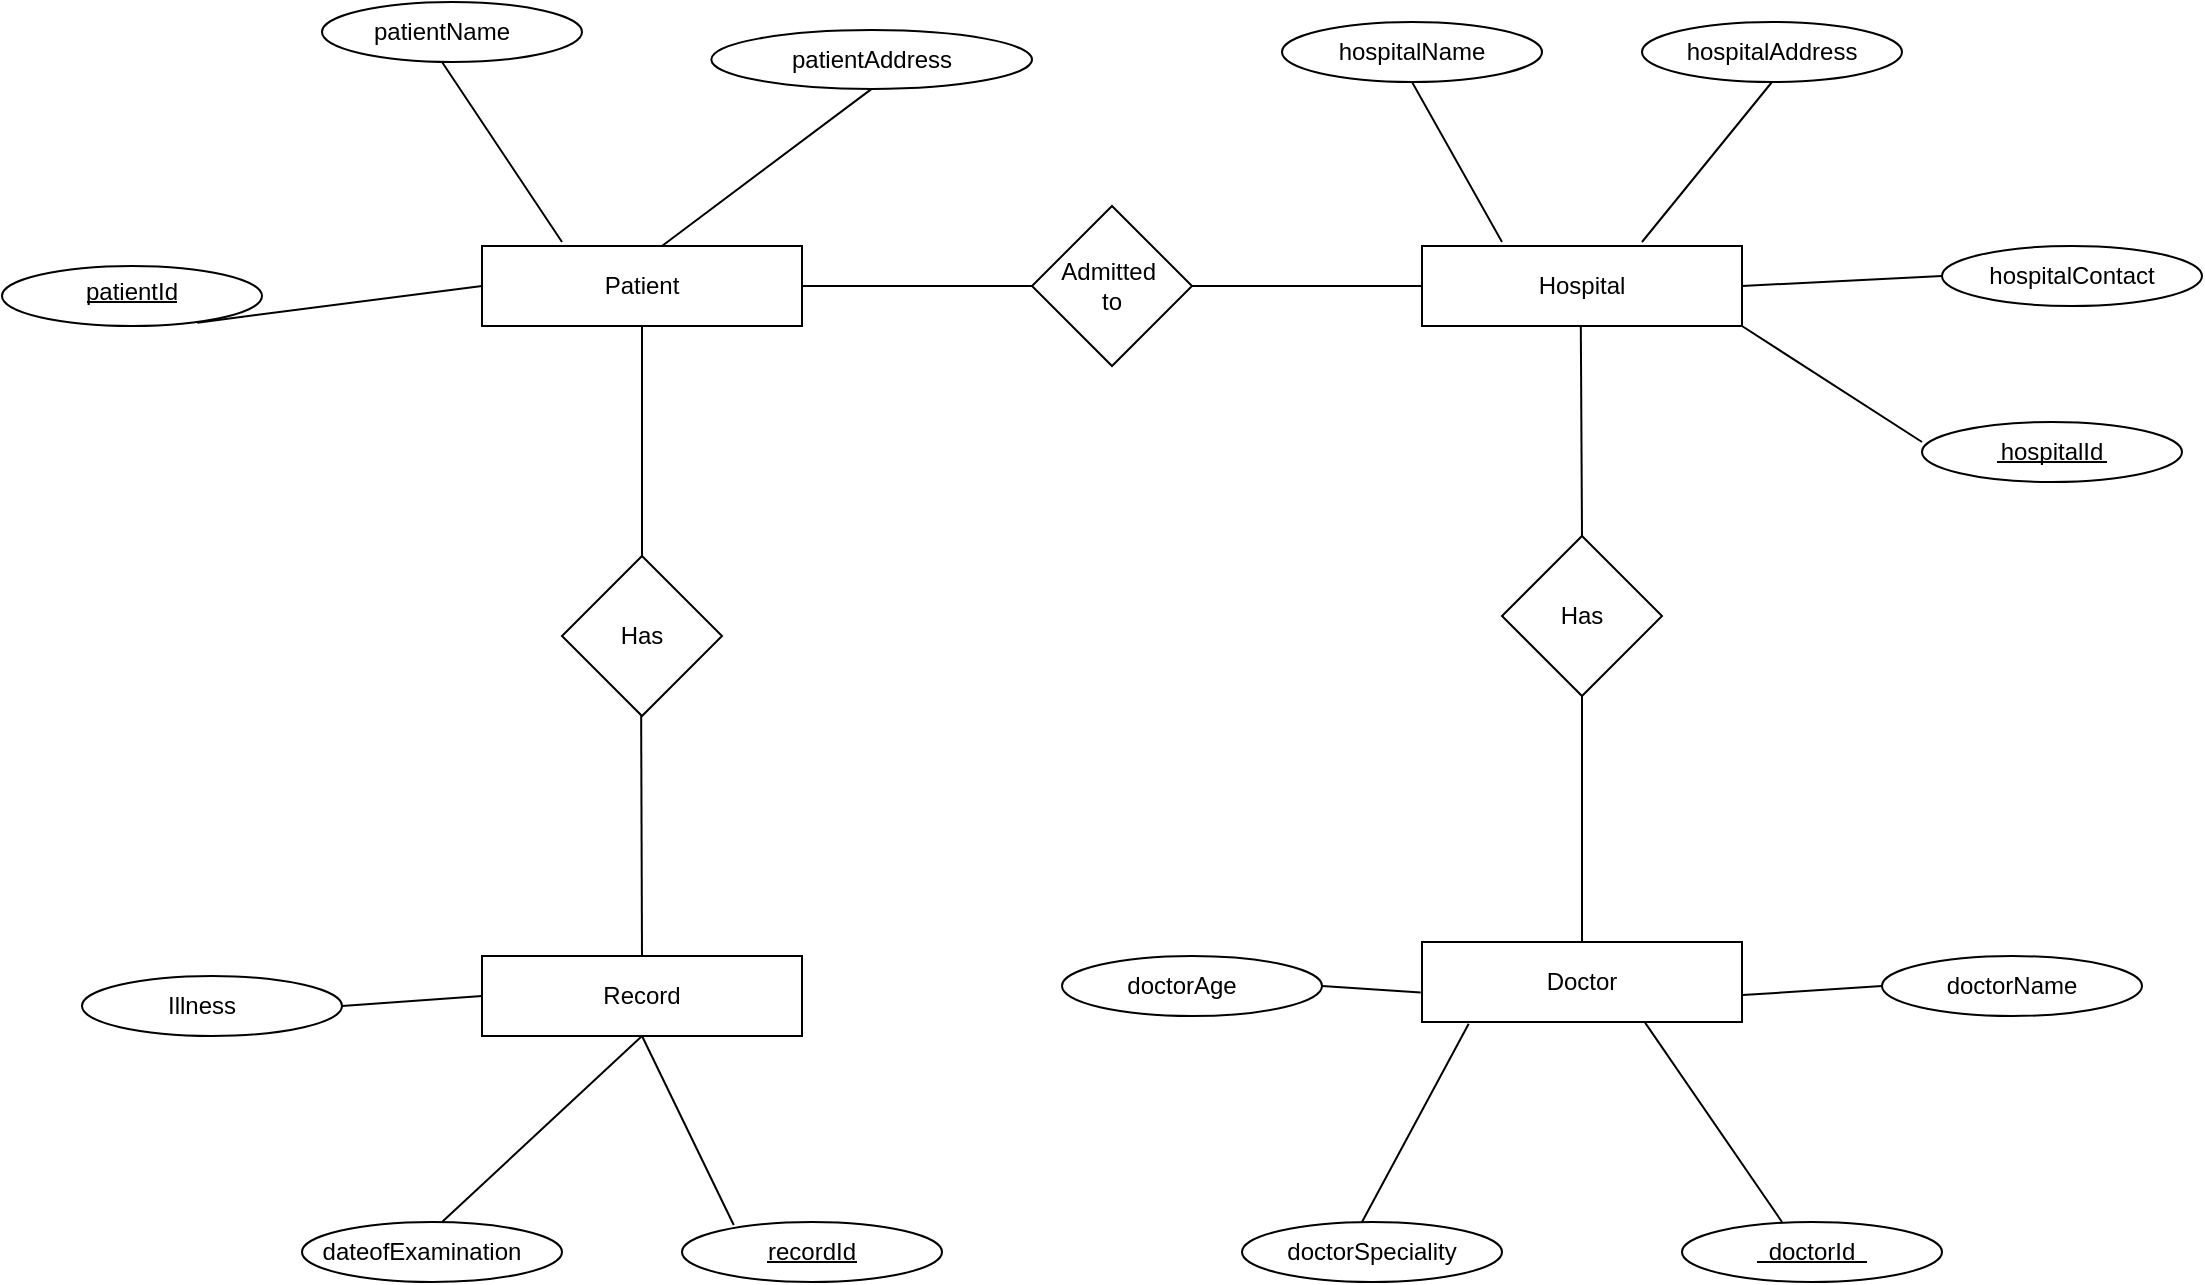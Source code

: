 <mxfile version="21.8.2" type="device">
  <diagram id="R2lEEEUBdFMjLlhIrx00" name="Page-1">
    <mxGraphModel dx="800" dy="484" grid="1" gridSize="10" guides="1" tooltips="1" connect="1" arrows="1" fold="1" page="1" pageScale="1" pageWidth="1169" pageHeight="1654" math="0" shadow="0" extFonts="Permanent Marker^https://fonts.googleapis.com/css?family=Permanent+Marker">
      <root>
        <mxCell id="0" />
        <mxCell id="1" parent="0" />
        <mxCell id="BXt3OGdWm3VDRnBnPt4F-21" value="" style="group" vertex="1" connectable="0" parent="1">
          <mxGeometry x="740" y="432" width="160" height="40" as="geometry" />
        </mxCell>
        <mxCell id="BXt3OGdWm3VDRnBnPt4F-3" value="" style="rounded=0;whiteSpace=wrap;html=1;" vertex="1" parent="BXt3OGdWm3VDRnBnPt4F-21">
          <mxGeometry width="160" height="40" as="geometry" />
        </mxCell>
        <mxCell id="BXt3OGdWm3VDRnBnPt4F-13" value="Hospital" style="text;html=1;strokeColor=none;fillColor=none;align=center;verticalAlign=middle;whiteSpace=wrap;rounded=0;" vertex="1" parent="BXt3OGdWm3VDRnBnPt4F-21">
          <mxGeometry x="50" y="5" width="60" height="30" as="geometry" />
        </mxCell>
        <mxCell id="BXt3OGdWm3VDRnBnPt4F-22" value="" style="group" vertex="1" connectable="0" parent="1">
          <mxGeometry x="270" y="432" width="160" height="40" as="geometry" />
        </mxCell>
        <mxCell id="BXt3OGdWm3VDRnBnPt4F-1" value="" style="rounded=0;whiteSpace=wrap;html=1;" vertex="1" parent="BXt3OGdWm3VDRnBnPt4F-22">
          <mxGeometry width="160" height="40" as="geometry" />
        </mxCell>
        <mxCell id="BXt3OGdWm3VDRnBnPt4F-10" value="Patient" style="text;html=1;strokeColor=none;fillColor=none;align=center;verticalAlign=middle;whiteSpace=wrap;rounded=0;" vertex="1" parent="BXt3OGdWm3VDRnBnPt4F-22">
          <mxGeometry x="50" y="5" width="60" height="30" as="geometry" />
        </mxCell>
        <mxCell id="BXt3OGdWm3VDRnBnPt4F-23" value="" style="group" vertex="1" connectable="0" parent="1">
          <mxGeometry x="270" y="787" width="160" height="40" as="geometry" />
        </mxCell>
        <mxCell id="BXt3OGdWm3VDRnBnPt4F-6" value="" style="rounded=0;whiteSpace=wrap;html=1;" vertex="1" parent="BXt3OGdWm3VDRnBnPt4F-23">
          <mxGeometry width="160" height="40" as="geometry" />
        </mxCell>
        <mxCell id="BXt3OGdWm3VDRnBnPt4F-11" value="Record" style="text;html=1;strokeColor=none;fillColor=none;align=center;verticalAlign=middle;whiteSpace=wrap;rounded=0;" vertex="1" parent="BXt3OGdWm3VDRnBnPt4F-23">
          <mxGeometry x="50" y="5" width="60" height="30" as="geometry" />
        </mxCell>
        <mxCell id="BXt3OGdWm3VDRnBnPt4F-24" value="" style="group" vertex="1" connectable="0" parent="1">
          <mxGeometry x="740" y="780" width="160" height="40" as="geometry" />
        </mxCell>
        <mxCell id="BXt3OGdWm3VDRnBnPt4F-7" value="" style="rounded=0;whiteSpace=wrap;html=1;" vertex="1" parent="BXt3OGdWm3VDRnBnPt4F-24">
          <mxGeometry width="160" height="40" as="geometry" />
        </mxCell>
        <mxCell id="BXt3OGdWm3VDRnBnPt4F-12" value="Doctor" style="text;html=1;strokeColor=none;fillColor=none;align=center;verticalAlign=middle;whiteSpace=wrap;rounded=0;" vertex="1" parent="BXt3OGdWm3VDRnBnPt4F-24">
          <mxGeometry x="50" y="5" width="60" height="30" as="geometry" />
        </mxCell>
        <mxCell id="BXt3OGdWm3VDRnBnPt4F-25" value="" style="group" vertex="1" connectable="0" parent="1">
          <mxGeometry x="545" y="412" width="80" height="80" as="geometry" />
        </mxCell>
        <mxCell id="BXt3OGdWm3VDRnBnPt4F-30" value="" style="group" vertex="1" connectable="0" parent="BXt3OGdWm3VDRnBnPt4F-25">
          <mxGeometry width="80" height="80" as="geometry" />
        </mxCell>
        <mxCell id="BXt3OGdWm3VDRnBnPt4F-4" value="" style="rhombus;whiteSpace=wrap;html=1;" vertex="1" parent="BXt3OGdWm3VDRnBnPt4F-30">
          <mxGeometry width="80" height="80" as="geometry" />
        </mxCell>
        <mxCell id="BXt3OGdWm3VDRnBnPt4F-28" value="Admitted&amp;nbsp;&lt;br&gt;to" style="text;html=1;strokeColor=none;fillColor=none;align=center;verticalAlign=middle;whiteSpace=wrap;rounded=0;" vertex="1" parent="BXt3OGdWm3VDRnBnPt4F-30">
          <mxGeometry x="10" y="25" width="60" height="30" as="geometry" />
        </mxCell>
        <mxCell id="BXt3OGdWm3VDRnBnPt4F-26" value="" style="group" vertex="1" connectable="0" parent="1">
          <mxGeometry x="310" y="472" width="80" height="195" as="geometry" />
        </mxCell>
        <mxCell id="BXt3OGdWm3VDRnBnPt4F-5" value="" style="rhombus;whiteSpace=wrap;html=1;" vertex="1" parent="BXt3OGdWm3VDRnBnPt4F-26">
          <mxGeometry y="115" width="80" height="80" as="geometry" />
        </mxCell>
        <mxCell id="BXt3OGdWm3VDRnBnPt4F-14" value="" style="endArrow=none;html=1;rounded=0;exitX=0.5;exitY=0;exitDx=0;exitDy=0;" edge="1" parent="BXt3OGdWm3VDRnBnPt4F-26" source="BXt3OGdWm3VDRnBnPt4F-5">
          <mxGeometry width="50" height="50" relative="1" as="geometry">
            <mxPoint x="40" y="108" as="sourcePoint" />
            <mxPoint x="40" as="targetPoint" />
          </mxGeometry>
        </mxCell>
        <mxCell id="BXt3OGdWm3VDRnBnPt4F-16" value="" style="endArrow=none;html=1;rounded=0;exitX=0.5;exitY=0;exitDx=0;exitDy=0;" edge="1" parent="BXt3OGdWm3VDRnBnPt4F-26" source="BXt3OGdWm3VDRnBnPt4F-6">
          <mxGeometry width="50" height="50" relative="1" as="geometry">
            <mxPoint x="40" y="278" as="sourcePoint" />
            <mxPoint x="39.58" y="195" as="targetPoint" />
          </mxGeometry>
        </mxCell>
        <mxCell id="BXt3OGdWm3VDRnBnPt4F-31" value="Has" style="text;html=1;strokeColor=none;fillColor=none;align=center;verticalAlign=middle;whiteSpace=wrap;rounded=0;" vertex="1" parent="BXt3OGdWm3VDRnBnPt4F-26">
          <mxGeometry x="10" y="140" width="60" height="30" as="geometry" />
        </mxCell>
        <mxCell id="BXt3OGdWm3VDRnBnPt4F-27" value="" style="group" vertex="1" connectable="0" parent="1">
          <mxGeometry x="780" y="472" width="80" height="185" as="geometry" />
        </mxCell>
        <mxCell id="BXt3OGdWm3VDRnBnPt4F-35" value="" style="group" vertex="1" connectable="0" parent="BXt3OGdWm3VDRnBnPt4F-27">
          <mxGeometry width="80" height="185" as="geometry" />
        </mxCell>
        <mxCell id="BXt3OGdWm3VDRnBnPt4F-8" value="" style="rhombus;whiteSpace=wrap;html=1;" vertex="1" parent="BXt3OGdWm3VDRnBnPt4F-35">
          <mxGeometry y="105" width="80" height="80" as="geometry" />
        </mxCell>
        <mxCell id="BXt3OGdWm3VDRnBnPt4F-17" value="" style="endArrow=none;html=1;rounded=0;exitX=0.5;exitY=0;exitDx=0;exitDy=0;" edge="1" parent="BXt3OGdWm3VDRnBnPt4F-35" source="BXt3OGdWm3VDRnBnPt4F-8">
          <mxGeometry width="50" height="50" relative="1" as="geometry">
            <mxPoint x="50" y="98" as="sourcePoint" />
            <mxPoint x="39.41" as="targetPoint" />
          </mxGeometry>
        </mxCell>
        <mxCell id="BXt3OGdWm3VDRnBnPt4F-18" value="" style="endArrow=none;html=1;rounded=0;exitX=0.5;exitY=0;exitDx=0;exitDy=0;entryX=0.5;entryY=1;entryDx=0;entryDy=0;" edge="1" parent="BXt3OGdWm3VDRnBnPt4F-35" source="BXt3OGdWm3VDRnBnPt4F-7" target="BXt3OGdWm3VDRnBnPt4F-8">
          <mxGeometry width="50" height="50" relative="1" as="geometry">
            <mxPoint x="820.29" y="772" as="sourcePoint" />
            <mxPoint x="819.7" y="667" as="targetPoint" />
          </mxGeometry>
        </mxCell>
        <mxCell id="BXt3OGdWm3VDRnBnPt4F-32" value="Has" style="text;html=1;strokeColor=none;fillColor=none;align=center;verticalAlign=middle;whiteSpace=wrap;rounded=0;" vertex="1" parent="BXt3OGdWm3VDRnBnPt4F-35">
          <mxGeometry x="10" y="130" width="60" height="30" as="geometry" />
        </mxCell>
        <mxCell id="BXt3OGdWm3VDRnBnPt4F-19" value="" style="endArrow=none;html=1;rounded=0;exitX=0;exitY=0.5;exitDx=0;exitDy=0;entryX=1;entryY=0.5;entryDx=0;entryDy=0;" edge="1" parent="1" source="BXt3OGdWm3VDRnBnPt4F-4" target="BXt3OGdWm3VDRnBnPt4F-1">
          <mxGeometry width="50" height="50" relative="1" as="geometry">
            <mxPoint x="460.59" y="555" as="sourcePoint" />
            <mxPoint x="460.0" y="450" as="targetPoint" />
          </mxGeometry>
        </mxCell>
        <mxCell id="BXt3OGdWm3VDRnBnPt4F-20" value="" style="endArrow=none;html=1;rounded=0;exitX=0;exitY=0.5;exitDx=0;exitDy=0;entryX=1;entryY=0.5;entryDx=0;entryDy=0;" edge="1" parent="1" source="BXt3OGdWm3VDRnBnPt4F-3" target="BXt3OGdWm3VDRnBnPt4F-4">
          <mxGeometry width="50" height="50" relative="1" as="geometry">
            <mxPoint x="625.59" y="555" as="sourcePoint" />
            <mxPoint x="660" y="480" as="targetPoint" />
          </mxGeometry>
        </mxCell>
        <mxCell id="BXt3OGdWm3VDRnBnPt4F-40" value="" style="ellipse;whiteSpace=wrap;html=1;" vertex="1" parent="1">
          <mxGeometry x="670" y="320" width="130" height="30" as="geometry" />
        </mxCell>
        <mxCell id="BXt3OGdWm3VDRnBnPt4F-41" value="" style="ellipse;whiteSpace=wrap;html=1;" vertex="1" parent="1">
          <mxGeometry x="850" y="320" width="130" height="30" as="geometry" />
        </mxCell>
        <mxCell id="BXt3OGdWm3VDRnBnPt4F-42" value="" style="ellipse;whiteSpace=wrap;html=1;" vertex="1" parent="1">
          <mxGeometry x="1000" y="432" width="130" height="30" as="geometry" />
        </mxCell>
        <mxCell id="BXt3OGdWm3VDRnBnPt4F-43" value="" style="ellipse;whiteSpace=wrap;html=1;" vertex="1" parent="1">
          <mxGeometry x="970" y="787" width="130" height="30" as="geometry" />
        </mxCell>
        <mxCell id="BXt3OGdWm3VDRnBnPt4F-44" value="" style="ellipse;whiteSpace=wrap;html=1;" vertex="1" parent="1">
          <mxGeometry x="650" y="920" width="130" height="30" as="geometry" />
        </mxCell>
        <mxCell id="BXt3OGdWm3VDRnBnPt4F-45" value="" style="ellipse;whiteSpace=wrap;html=1;" vertex="1" parent="1">
          <mxGeometry x="870" y="920" width="130" height="30" as="geometry" />
        </mxCell>
        <mxCell id="BXt3OGdWm3VDRnBnPt4F-46" value="" style="ellipse;whiteSpace=wrap;html=1;" vertex="1" parent="1">
          <mxGeometry x="70" y="797" width="130" height="30" as="geometry" />
        </mxCell>
        <mxCell id="BXt3OGdWm3VDRnBnPt4F-47" value="" style="ellipse;whiteSpace=wrap;html=1;" vertex="1" parent="1">
          <mxGeometry x="180" y="920" width="130" height="30" as="geometry" />
        </mxCell>
        <mxCell id="BXt3OGdWm3VDRnBnPt4F-48" value="" style="ellipse;whiteSpace=wrap;html=1;" vertex="1" parent="1">
          <mxGeometry x="370" y="920" width="130" height="30" as="geometry" />
        </mxCell>
        <mxCell id="BXt3OGdWm3VDRnBnPt4F-54" value="hospitalName" style="text;html=1;strokeColor=none;fillColor=none;align=center;verticalAlign=middle;whiteSpace=wrap;rounded=0;" vertex="1" parent="1">
          <mxGeometry x="705" y="320" width="60" height="30" as="geometry" />
        </mxCell>
        <mxCell id="BXt3OGdWm3VDRnBnPt4F-55" value="hospitalAddress" style="text;html=1;strokeColor=none;fillColor=none;align=center;verticalAlign=middle;whiteSpace=wrap;rounded=0;" vertex="1" parent="1">
          <mxGeometry x="885" y="320" width="60" height="30" as="geometry" />
        </mxCell>
        <mxCell id="BXt3OGdWm3VDRnBnPt4F-56" value="hospitalContact" style="text;html=1;strokeColor=none;fillColor=none;align=center;verticalAlign=middle;whiteSpace=wrap;rounded=0;" vertex="1" parent="1">
          <mxGeometry x="1035" y="432" width="60" height="30" as="geometry" />
        </mxCell>
        <mxCell id="BXt3OGdWm3VDRnBnPt4F-57" value="doctorName" style="text;html=1;strokeColor=none;fillColor=none;align=center;verticalAlign=middle;whiteSpace=wrap;rounded=0;" vertex="1" parent="1">
          <mxGeometry x="1005" y="787" width="60" height="30" as="geometry" />
        </mxCell>
        <mxCell id="BXt3OGdWm3VDRnBnPt4F-58" value="doctorId" style="text;html=1;strokeColor=none;fillColor=none;align=center;verticalAlign=middle;whiteSpace=wrap;rounded=0;" vertex="1" parent="1">
          <mxGeometry x="905" y="920" width="60" height="30" as="geometry" />
        </mxCell>
        <mxCell id="BXt3OGdWm3VDRnBnPt4F-59" value="doctorSpeciality" style="text;html=1;strokeColor=none;fillColor=none;align=center;verticalAlign=middle;whiteSpace=wrap;rounded=0;" vertex="1" parent="1">
          <mxGeometry x="685" y="920" width="60" height="30" as="geometry" />
        </mxCell>
        <mxCell id="BXt3OGdWm3VDRnBnPt4F-60" value="" style="ellipse;whiteSpace=wrap;html=1;" vertex="1" parent="1">
          <mxGeometry x="560" y="787" width="130" height="30" as="geometry" />
        </mxCell>
        <mxCell id="BXt3OGdWm3VDRnBnPt4F-61" value="doctorAge" style="text;html=1;strokeColor=none;fillColor=none;align=center;verticalAlign=middle;whiteSpace=wrap;rounded=0;" vertex="1" parent="1">
          <mxGeometry x="590" y="787" width="60" height="30" as="geometry" />
        </mxCell>
        <mxCell id="BXt3OGdWm3VDRnBnPt4F-62" value="recordId" style="text;html=1;strokeColor=none;fillColor=none;align=center;verticalAlign=middle;whiteSpace=wrap;rounded=0;" vertex="1" parent="1">
          <mxGeometry x="405" y="920" width="60" height="30" as="geometry" />
        </mxCell>
        <mxCell id="BXt3OGdWm3VDRnBnPt4F-63" value="dateofExamination" style="text;html=1;strokeColor=none;fillColor=none;align=center;verticalAlign=middle;whiteSpace=wrap;rounded=0;" vertex="1" parent="1">
          <mxGeometry x="210" y="920" width="60" height="30" as="geometry" />
        </mxCell>
        <mxCell id="BXt3OGdWm3VDRnBnPt4F-64" value="Illness" style="text;html=1;strokeColor=none;fillColor=none;align=center;verticalAlign=middle;whiteSpace=wrap;rounded=0;" vertex="1" parent="1">
          <mxGeometry x="100" y="797" width="60" height="30" as="geometry" />
        </mxCell>
        <mxCell id="BXt3OGdWm3VDRnBnPt4F-68" value="" style="endArrow=none;html=1;rounded=0;entryX=0.5;entryY=1;entryDx=0;entryDy=0;" edge="1" parent="1" target="BXt3OGdWm3VDRnBnPt4F-54">
          <mxGeometry width="50" height="50" relative="1" as="geometry">
            <mxPoint x="780" y="430" as="sourcePoint" />
            <mxPoint x="820" y="380" as="targetPoint" />
          </mxGeometry>
        </mxCell>
        <mxCell id="BXt3OGdWm3VDRnBnPt4F-69" value="" style="endArrow=none;html=1;rounded=0;entryX=0.5;entryY=1;entryDx=0;entryDy=0;" edge="1" parent="1" target="BXt3OGdWm3VDRnBnPt4F-55">
          <mxGeometry width="50" height="50" relative="1" as="geometry">
            <mxPoint x="850" y="430" as="sourcePoint" />
            <mxPoint x="900" y="380" as="targetPoint" />
          </mxGeometry>
        </mxCell>
        <mxCell id="BXt3OGdWm3VDRnBnPt4F-70" value="" style="endArrow=none;html=1;rounded=0;exitX=1;exitY=0.5;exitDx=0;exitDy=0;entryX=0;entryY=0.5;entryDx=0;entryDy=0;" edge="1" parent="1" source="BXt3OGdWm3VDRnBnPt4F-3" target="BXt3OGdWm3VDRnBnPt4F-42">
          <mxGeometry width="50" height="50" relative="1" as="geometry">
            <mxPoint x="900" y="460" as="sourcePoint" />
            <mxPoint x="1000" y="440" as="targetPoint" />
          </mxGeometry>
        </mxCell>
        <mxCell id="BXt3OGdWm3VDRnBnPt4F-71" value="" style="endArrow=none;html=1;rounded=0;entryX=0.146;entryY=1.022;entryDx=0;entryDy=0;entryPerimeter=0;" edge="1" parent="1" target="BXt3OGdWm3VDRnBnPt4F-7">
          <mxGeometry width="50" height="50" relative="1" as="geometry">
            <mxPoint x="710" y="920" as="sourcePoint" />
            <mxPoint x="761" y="823" as="targetPoint" />
          </mxGeometry>
        </mxCell>
        <mxCell id="BXt3OGdWm3VDRnBnPt4F-72" value="" style="endArrow=none;html=1;rounded=0;entryX=0.697;entryY=1.008;entryDx=0;entryDy=0;entryPerimeter=0;exitX=0.25;exitY=0;exitDx=0;exitDy=0;" edge="1" parent="1" source="BXt3OGdWm3VDRnBnPt4F-58" target="BXt3OGdWm3VDRnBnPt4F-7">
          <mxGeometry width="50" height="50" relative="1" as="geometry">
            <mxPoint x="840" y="900" as="sourcePoint" />
            <mxPoint x="890" y="850" as="targetPoint" />
          </mxGeometry>
        </mxCell>
        <mxCell id="BXt3OGdWm3VDRnBnPt4F-74" value="" style="endArrow=none;html=1;rounded=0;entryX=0;entryY=0.5;entryDx=0;entryDy=0;exitX=1.002;exitY=0.664;exitDx=0;exitDy=0;exitPerimeter=0;" edge="1" parent="1" source="BXt3OGdWm3VDRnBnPt4F-7" target="BXt3OGdWm3VDRnBnPt4F-43">
          <mxGeometry width="50" height="50" relative="1" as="geometry">
            <mxPoint x="930" y="880" as="sourcePoint" />
            <mxPoint x="980" y="830" as="targetPoint" />
          </mxGeometry>
        </mxCell>
        <mxCell id="BXt3OGdWm3VDRnBnPt4F-75" value="" style="endArrow=none;html=1;rounded=0;entryX=-0.004;entryY=0.63;entryDx=0;entryDy=0;entryPerimeter=0;exitX=1;exitY=0.5;exitDx=0;exitDy=0;" edge="1" parent="1" source="BXt3OGdWm3VDRnBnPt4F-60" target="BXt3OGdWm3VDRnBnPt4F-7">
          <mxGeometry width="50" height="50" relative="1" as="geometry">
            <mxPoint x="680" y="860" as="sourcePoint" />
            <mxPoint x="730" y="810" as="targetPoint" />
          </mxGeometry>
        </mxCell>
        <mxCell id="BXt3OGdWm3VDRnBnPt4F-76" value="" style="endArrow=none;html=1;rounded=0;entryX=0;entryY=0.5;entryDx=0;entryDy=0;exitX=1;exitY=0.5;exitDx=0;exitDy=0;" edge="1" parent="1" source="BXt3OGdWm3VDRnBnPt4F-46" target="BXt3OGdWm3VDRnBnPt4F-6">
          <mxGeometry width="50" height="50" relative="1" as="geometry">
            <mxPoint x="190" y="880" as="sourcePoint" />
            <mxPoint x="240" y="830" as="targetPoint" />
          </mxGeometry>
        </mxCell>
        <mxCell id="BXt3OGdWm3VDRnBnPt4F-77" value="" style="endArrow=none;html=1;rounded=0;entryX=0.5;entryY=1;entryDx=0;entryDy=0;exitX=0.667;exitY=0;exitDx=0;exitDy=0;exitPerimeter=0;" edge="1" parent="1" source="BXt3OGdWm3VDRnBnPt4F-63" target="BXt3OGdWm3VDRnBnPt4F-6">
          <mxGeometry width="50" height="50" relative="1" as="geometry">
            <mxPoint x="250" y="900" as="sourcePoint" />
            <mxPoint x="300" y="850" as="targetPoint" />
          </mxGeometry>
        </mxCell>
        <mxCell id="BXt3OGdWm3VDRnBnPt4F-78" value="" style="endArrow=none;html=1;rounded=0;entryX=0.5;entryY=1;entryDx=0;entryDy=0;exitX=0.199;exitY=0.051;exitDx=0;exitDy=0;exitPerimeter=0;" edge="1" parent="1" source="BXt3OGdWm3VDRnBnPt4F-48" target="BXt3OGdWm3VDRnBnPt4F-6">
          <mxGeometry width="50" height="50" relative="1" as="geometry">
            <mxPoint x="350" y="910" as="sourcePoint" />
            <mxPoint x="400" y="840" as="targetPoint" />
          </mxGeometry>
        </mxCell>
        <mxCell id="BXt3OGdWm3VDRnBnPt4F-79" value="" style="group" vertex="1" connectable="0" parent="1">
          <mxGeometry x="30" y="442" width="130" height="30" as="geometry" />
        </mxCell>
        <mxCell id="BXt3OGdWm3VDRnBnPt4F-38" value="" style="ellipse;whiteSpace=wrap;html=1;" vertex="1" parent="BXt3OGdWm3VDRnBnPt4F-79">
          <mxGeometry width="130" height="30" as="geometry" />
        </mxCell>
        <mxCell id="BXt3OGdWm3VDRnBnPt4F-51" value="patientId" style="text;html=1;strokeColor=none;fillColor=none;align=center;verticalAlign=middle;whiteSpace=wrap;rounded=0;" vertex="1" parent="BXt3OGdWm3VDRnBnPt4F-79">
          <mxGeometry x="35" y="-2" width="60" height="30" as="geometry" />
        </mxCell>
        <mxCell id="BXt3OGdWm3VDRnBnPt4F-92" value="" style="endArrow=none;html=1;rounded=0;" edge="1" parent="BXt3OGdWm3VDRnBnPt4F-79">
          <mxGeometry width="50" height="50" relative="1" as="geometry">
            <mxPoint x="42.5" y="18" as="sourcePoint" />
            <mxPoint x="87.5" y="18" as="targetPoint" />
          </mxGeometry>
        </mxCell>
        <mxCell id="BXt3OGdWm3VDRnBnPt4F-80" value="" style="group" vertex="1" connectable="0" parent="1">
          <mxGeometry x="360" y="324" width="185" height="108" as="geometry" />
        </mxCell>
        <mxCell id="BXt3OGdWm3VDRnBnPt4F-37" value="" style="ellipse;whiteSpace=wrap;html=1;" vertex="1" parent="BXt3OGdWm3VDRnBnPt4F-80">
          <mxGeometry x="24.667" width="160.333" height="29.455" as="geometry" />
        </mxCell>
        <mxCell id="BXt3OGdWm3VDRnBnPt4F-53" value="patientAddress" style="text;html=1;strokeColor=none;fillColor=none;align=center;verticalAlign=middle;whiteSpace=wrap;rounded=0;" vertex="1" parent="BXt3OGdWm3VDRnBnPt4F-80">
          <mxGeometry x="67.833" width="74" height="29.455" as="geometry" />
        </mxCell>
        <mxCell id="BXt3OGdWm3VDRnBnPt4F-67" value="" style="endArrow=none;html=1;rounded=0;entryX=0.5;entryY=1;entryDx=0;entryDy=0;" edge="1" parent="BXt3OGdWm3VDRnBnPt4F-80" target="BXt3OGdWm3VDRnBnPt4F-53">
          <mxGeometry width="50" height="50" relative="1" as="geometry">
            <mxPoint y="108" as="sourcePoint" />
            <mxPoint x="49.333" y="49.091" as="targetPoint" />
          </mxGeometry>
        </mxCell>
        <mxCell id="BXt3OGdWm3VDRnBnPt4F-81" value="" style="group" vertex="1" connectable="0" parent="1">
          <mxGeometry x="190" y="310" width="130" height="30" as="geometry" />
        </mxCell>
        <mxCell id="BXt3OGdWm3VDRnBnPt4F-39" value="" style="ellipse;whiteSpace=wrap;html=1;" vertex="1" parent="BXt3OGdWm3VDRnBnPt4F-81">
          <mxGeometry width="130" height="30" as="geometry" />
        </mxCell>
        <mxCell id="BXt3OGdWm3VDRnBnPt4F-52" value="patientName" style="text;html=1;strokeColor=none;fillColor=none;align=center;verticalAlign=middle;whiteSpace=wrap;rounded=0;" vertex="1" parent="BXt3OGdWm3VDRnBnPt4F-81">
          <mxGeometry x="30" width="60" height="30" as="geometry" />
        </mxCell>
        <mxCell id="BXt3OGdWm3VDRnBnPt4F-66" value="" style="endArrow=none;html=1;rounded=0;exitX=0.5;exitY=1;exitDx=0;exitDy=0;" edge="1" parent="BXt3OGdWm3VDRnBnPt4F-81" source="BXt3OGdWm3VDRnBnPt4F-52">
          <mxGeometry width="50" height="50" relative="1" as="geometry">
            <mxPoint x="120" y="92" as="sourcePoint" />
            <mxPoint x="120" y="120" as="targetPoint" />
          </mxGeometry>
        </mxCell>
        <mxCell id="BXt3OGdWm3VDRnBnPt4F-65" value="" style="endArrow=none;html=1;rounded=0;exitX=0.751;exitY=0.944;exitDx=0;exitDy=0;exitPerimeter=0;entryX=0;entryY=0.5;entryDx=0;entryDy=0;" edge="1" parent="1" source="BXt3OGdWm3VDRnBnPt4F-38" target="BXt3OGdWm3VDRnBnPt4F-1">
          <mxGeometry width="50" height="50" relative="1" as="geometry">
            <mxPoint x="250" y="345" as="sourcePoint" />
            <mxPoint x="310" y="430" as="targetPoint" />
          </mxGeometry>
        </mxCell>
        <mxCell id="BXt3OGdWm3VDRnBnPt4F-90" value="" style="endArrow=none;html=1;rounded=0;" edge="1" parent="1">
          <mxGeometry width="50" height="50" relative="1" as="geometry">
            <mxPoint x="412.5" y="940" as="sourcePoint" />
            <mxPoint x="457.5" y="940" as="targetPoint" />
          </mxGeometry>
        </mxCell>
        <mxCell id="BXt3OGdWm3VDRnBnPt4F-93" value="" style="ellipse;whiteSpace=wrap;html=1;" vertex="1" parent="1">
          <mxGeometry x="990" y="520" width="130" height="30" as="geometry" />
        </mxCell>
        <mxCell id="BXt3OGdWm3VDRnBnPt4F-94" value="hospitalId" style="text;html=1;strokeColor=none;fillColor=none;align=center;verticalAlign=middle;whiteSpace=wrap;rounded=0;" vertex="1" parent="1">
          <mxGeometry x="1025" y="520" width="60" height="30" as="geometry" />
        </mxCell>
        <mxCell id="BXt3OGdWm3VDRnBnPt4F-95" value="" style="endArrow=none;html=1;rounded=0;exitX=1;exitY=1;exitDx=0;exitDy=0;entryX=0;entryY=0.333;entryDx=0;entryDy=0;entryPerimeter=0;" edge="1" parent="1" source="BXt3OGdWm3VDRnBnPt4F-3" target="BXt3OGdWm3VDRnBnPt4F-93">
          <mxGeometry width="50" height="50" relative="1" as="geometry">
            <mxPoint x="880" y="505" as="sourcePoint" />
            <mxPoint x="980" y="500" as="targetPoint" />
          </mxGeometry>
        </mxCell>
        <mxCell id="BXt3OGdWm3VDRnBnPt4F-97" value="" style="endArrow=none;html=1;rounded=0;" edge="1" parent="1">
          <mxGeometry width="50" height="50" relative="1" as="geometry">
            <mxPoint x="1027.5" y="540" as="sourcePoint" />
            <mxPoint x="1082.5" y="540" as="targetPoint" />
          </mxGeometry>
        </mxCell>
        <mxCell id="BXt3OGdWm3VDRnBnPt4F-98" value="" style="endArrow=none;html=1;rounded=0;" edge="1" parent="1">
          <mxGeometry width="50" height="50" relative="1" as="geometry">
            <mxPoint x="907.5" y="940" as="sourcePoint" />
            <mxPoint x="962.5" y="940" as="targetPoint" />
          </mxGeometry>
        </mxCell>
      </root>
    </mxGraphModel>
  </diagram>
</mxfile>
